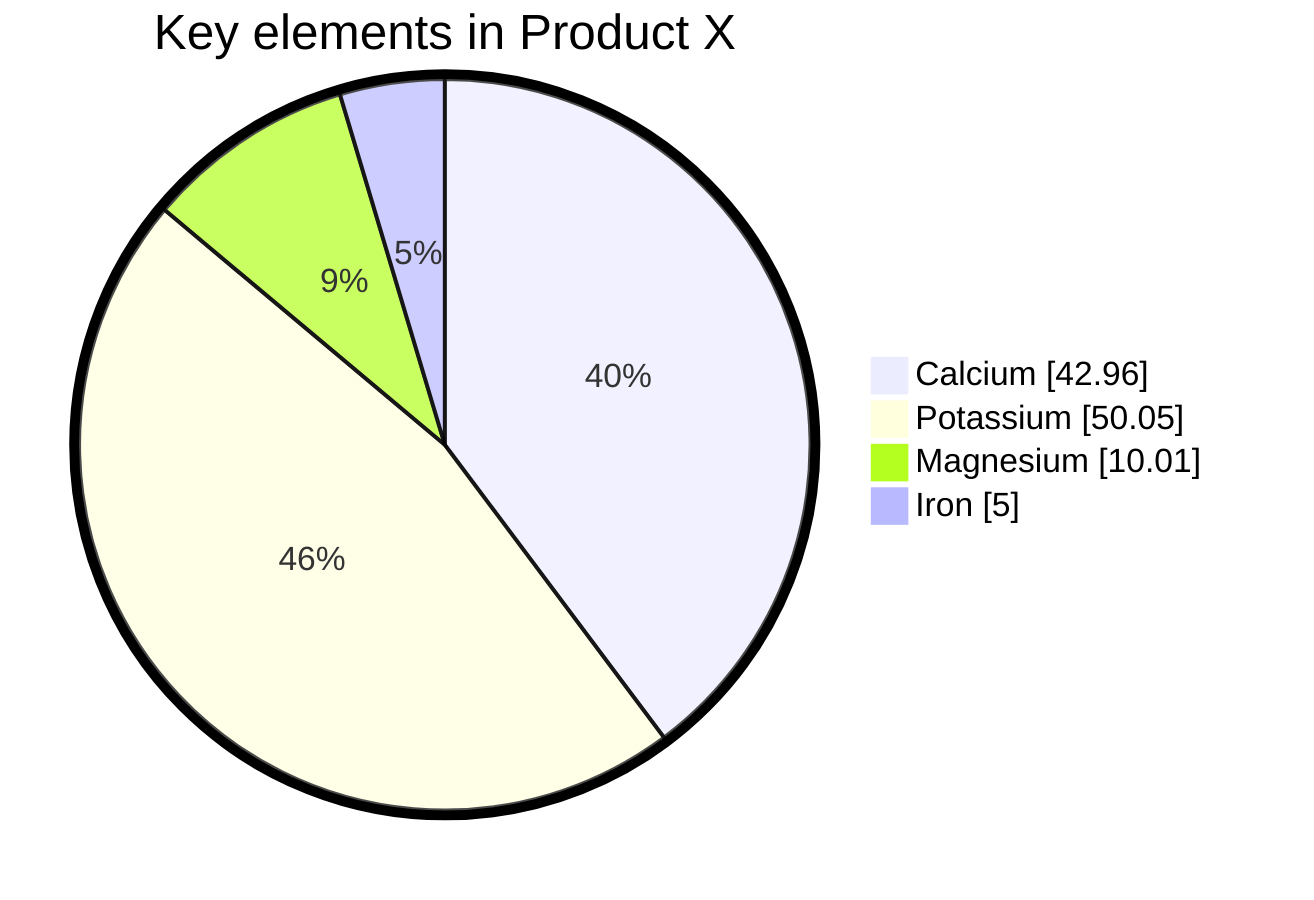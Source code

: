 %%{init: {"pie": {"textPosition": 0.5}, "themeVariables": {"pieOuterStrokeWidth": "5px"}} }%%
pie showData
    title Key elements in Product X
    "Calcium" : 42.96
    "Potassium" : 50.05
    "Magnesium" : 10.01
    "Iron" :  5